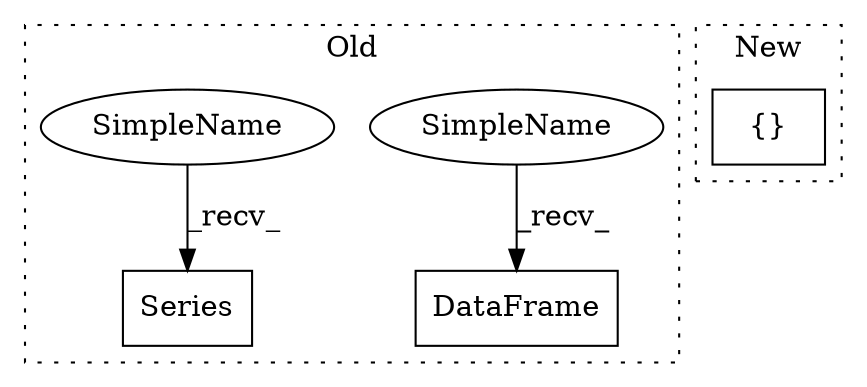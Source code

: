 digraph G {
subgraph cluster0 {
1 [label="Series" a="32" s="835,877" l="7,1" shape="box"];
3 [label="DataFrame" a="32" s="1062,1102" l="10,1" shape="box"];
4 [label="SimpleName" a="42" s="1055" l="6" shape="ellipse"];
5 [label="SimpleName" a="42" s="828" l="6" shape="ellipse"];
label = "Old";
style="dotted";
}
subgraph cluster1 {
2 [label="{}" a="4" s="1125,1146" l="1,1" shape="box"];
label = "New";
style="dotted";
}
4 -> 3 [label="_recv_"];
5 -> 1 [label="_recv_"];
}